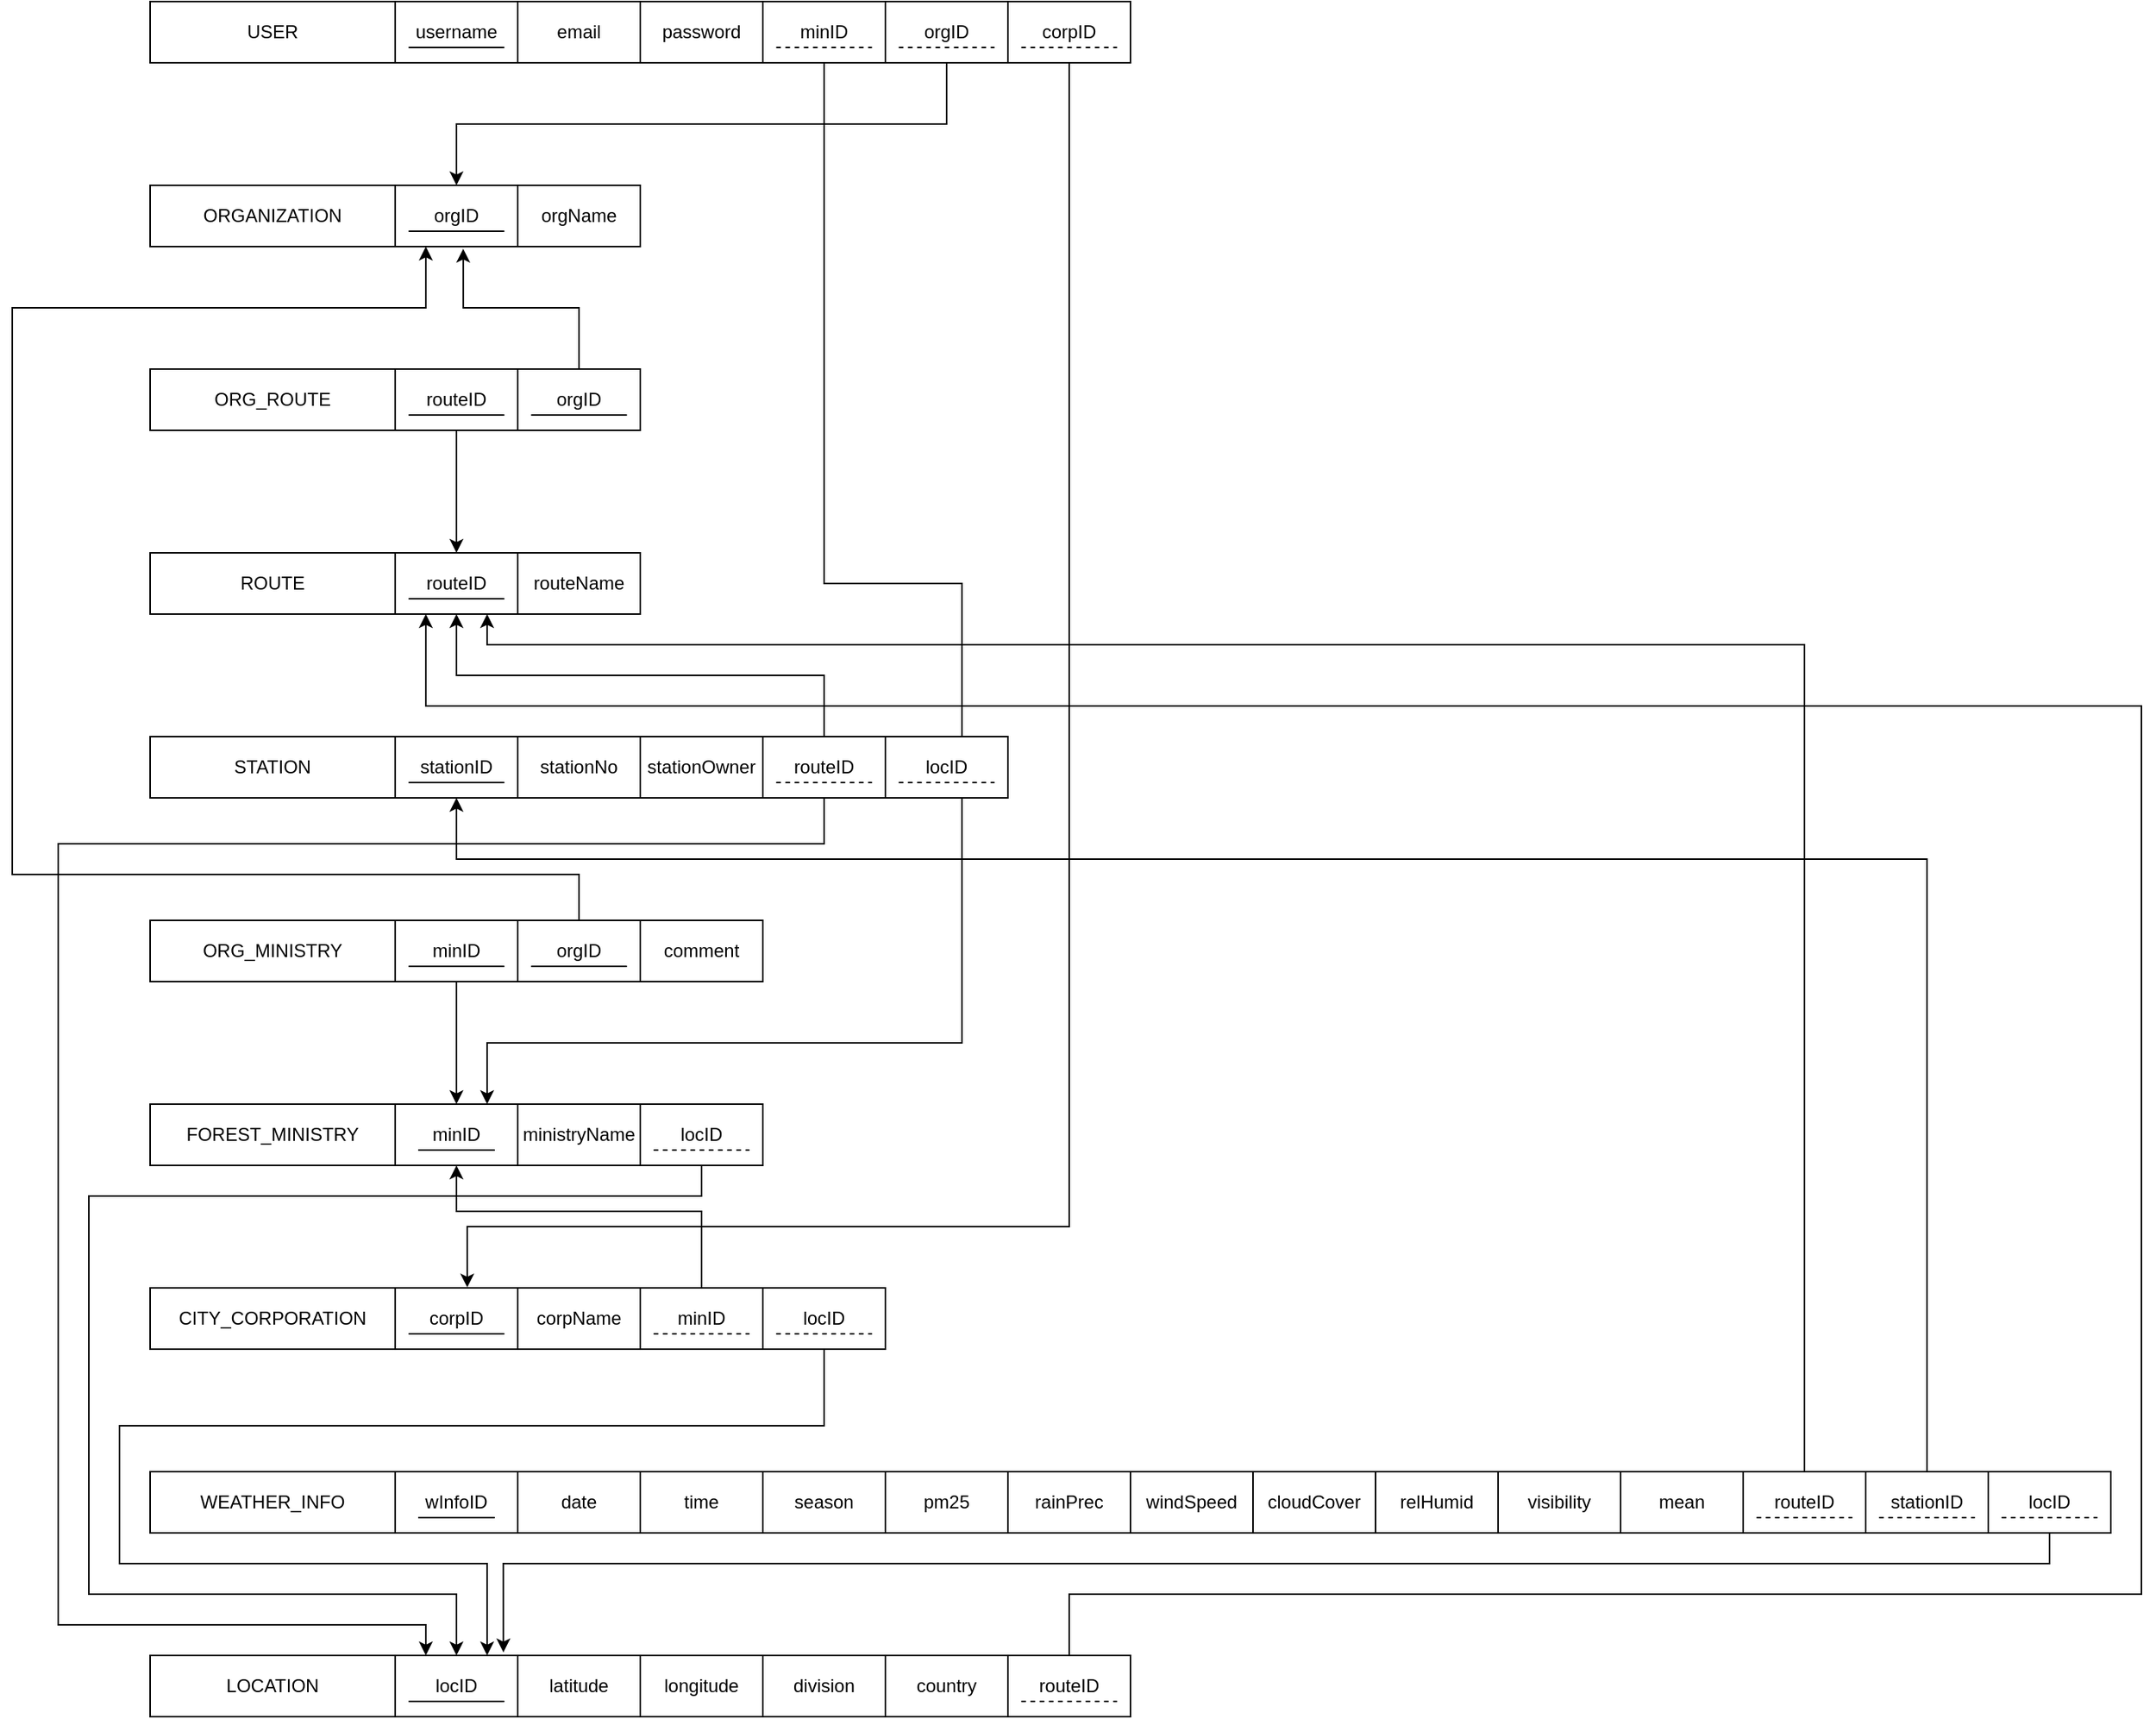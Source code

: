<mxfile version="20.2.5" type="github">
  <diagram id="OU-aZMMqyZK8E2Q_70T6" name="Relational Schema">
    <mxGraphModel dx="1151" dy="1737" grid="1" gridSize="10" guides="1" tooltips="1" connect="1" arrows="1" fold="1" page="1" pageScale="1" pageWidth="850" pageHeight="1100" math="0" shadow="0">
      <root>
        <mxCell id="0" />
        <mxCell id="1" parent="0" />
        <mxCell id="4kpTrjFL7K2pbga_n4tD-17" value="" style="rounded=0;whiteSpace=wrap;html=1;" parent="1" vertex="1">
          <mxGeometry x="400" y="-600" width="640" height="40" as="geometry" />
        </mxCell>
        <mxCell id="4kpTrjFL7K2pbga_n4tD-18" value="USER" style="rounded=0;whiteSpace=wrap;html=1;" parent="1" vertex="1">
          <mxGeometry x="400" y="-600" width="160" height="40" as="geometry" />
        </mxCell>
        <mxCell id="4kpTrjFL7K2pbga_n4tD-19" value="username" style="rounded=0;whiteSpace=wrap;html=1;" parent="1" vertex="1">
          <mxGeometry x="560" y="-600" width="80" height="40" as="geometry" />
        </mxCell>
        <mxCell id="4kpTrjFL7K2pbga_n4tD-20" value="email" style="rounded=0;whiteSpace=wrap;html=1;" parent="1" vertex="1">
          <mxGeometry x="640" y="-600" width="80" height="40" as="geometry" />
        </mxCell>
        <mxCell id="4kpTrjFL7K2pbga_n4tD-21" value="password" style="rounded=0;whiteSpace=wrap;html=1;" parent="1" vertex="1">
          <mxGeometry x="720" y="-600" width="80" height="40" as="geometry" />
        </mxCell>
        <mxCell id="4kpTrjFL7K2pbga_n4tD-22" value="" style="rounded=0;whiteSpace=wrap;html=1;" parent="1" vertex="1">
          <mxGeometry x="400" y="-480" width="320" height="40" as="geometry" />
        </mxCell>
        <mxCell id="4kpTrjFL7K2pbga_n4tD-23" value="ORGANIZATION" style="rounded=0;whiteSpace=wrap;html=1;" parent="1" vertex="1">
          <mxGeometry x="400" y="-480" width="160" height="40" as="geometry" />
        </mxCell>
        <mxCell id="4kpTrjFL7K2pbga_n4tD-24" value="orgID" style="rounded=0;whiteSpace=wrap;html=1;" parent="1" vertex="1">
          <mxGeometry x="560" y="-480" width="80" height="40" as="geometry" />
        </mxCell>
        <mxCell id="4kpTrjFL7K2pbga_n4tD-25" value="orgName" style="rounded=0;whiteSpace=wrap;html=1;" parent="1" vertex="1">
          <mxGeometry x="640" y="-480" width="80" height="40" as="geometry" />
        </mxCell>
        <mxCell id="4kpTrjFL7K2pbga_n4tD-27" value="" style="rounded=0;whiteSpace=wrap;html=1;" parent="1" vertex="1">
          <mxGeometry x="400" y="-240" width="320" height="40" as="geometry" />
        </mxCell>
        <mxCell id="4kpTrjFL7K2pbga_n4tD-28" value="ROUTE" style="rounded=0;whiteSpace=wrap;html=1;" parent="1" vertex="1">
          <mxGeometry x="400" y="-240" width="160" height="40" as="geometry" />
        </mxCell>
        <mxCell id="4kpTrjFL7K2pbga_n4tD-29" value="routeID" style="rounded=0;whiteSpace=wrap;html=1;" parent="1" vertex="1">
          <mxGeometry x="560" y="-240" width="80" height="40" as="geometry" />
        </mxCell>
        <mxCell id="4kpTrjFL7K2pbga_n4tD-30" value="routeName" style="rounded=0;whiteSpace=wrap;html=1;" parent="1" vertex="1">
          <mxGeometry x="640" y="-240" width="80" height="40" as="geometry" />
        </mxCell>
        <mxCell id="4kpTrjFL7K2pbga_n4tD-36" value="" style="rounded=0;whiteSpace=wrap;html=1;" parent="1" vertex="1">
          <mxGeometry x="400" y="120" width="390" height="40" as="geometry" />
        </mxCell>
        <mxCell id="4kpTrjFL7K2pbga_n4tD-37" value="FOREST_MINISTRY" style="rounded=0;whiteSpace=wrap;html=1;" parent="1" vertex="1">
          <mxGeometry x="400" y="120" width="160" height="40" as="geometry" />
        </mxCell>
        <mxCell id="4kpTrjFL7K2pbga_n4tD-38" value="ministryName" style="rounded=0;whiteSpace=wrap;html=1;" parent="1" vertex="1">
          <mxGeometry x="640" y="120" width="80" height="40" as="geometry" />
        </mxCell>
        <mxCell id="4kpTrjFL7K2pbga_n4tD-41" value="" style="rounded=0;whiteSpace=wrap;html=1;" parent="1" vertex="1">
          <mxGeometry x="400" y="-120" width="560" height="40" as="geometry" />
        </mxCell>
        <mxCell id="4kpTrjFL7K2pbga_n4tD-42" value="STATION" style="rounded=0;whiteSpace=wrap;html=1;" parent="1" vertex="1">
          <mxGeometry x="400" y="-120" width="160" height="40" as="geometry" />
        </mxCell>
        <mxCell id="4kpTrjFL7K2pbga_n4tD-43" value="stationID" style="rounded=0;whiteSpace=wrap;html=1;" parent="1" vertex="1">
          <mxGeometry x="560" y="-120" width="80" height="40" as="geometry" />
        </mxCell>
        <mxCell id="4kpTrjFL7K2pbga_n4tD-44" value="stationNo" style="rounded=0;whiteSpace=wrap;html=1;" parent="1" vertex="1">
          <mxGeometry x="640" y="-120" width="80" height="40" as="geometry" />
        </mxCell>
        <mxCell id="4kpTrjFL7K2pbga_n4tD-49" value="" style="endArrow=none;html=1;rounded=0;" parent="1" edge="1">
          <mxGeometry width="50" height="50" relative="1" as="geometry">
            <mxPoint x="568.75" y="-570" as="sourcePoint" />
            <mxPoint x="631.25" y="-570" as="targetPoint" />
          </mxGeometry>
        </mxCell>
        <mxCell id="4kpTrjFL7K2pbga_n4tD-50" value="" style="endArrow=none;html=1;rounded=0;" parent="1" edge="1">
          <mxGeometry width="50" height="50" relative="1" as="geometry">
            <mxPoint x="568.75" y="-450" as="sourcePoint" />
            <mxPoint x="631.25" y="-450" as="targetPoint" />
          </mxGeometry>
        </mxCell>
        <mxCell id="4kpTrjFL7K2pbga_n4tD-51" value="" style="endArrow=none;html=1;rounded=0;" parent="1" edge="1">
          <mxGeometry width="50" height="50" relative="1" as="geometry">
            <mxPoint x="568.75" y="-210" as="sourcePoint" />
            <mxPoint x="631.25" y="-210" as="targetPoint" />
          </mxGeometry>
        </mxCell>
        <mxCell id="4kpTrjFL7K2pbga_n4tD-54" value="" style="endArrow=none;html=1;rounded=0;" parent="1" edge="1">
          <mxGeometry width="50" height="50" relative="1" as="geometry">
            <mxPoint x="568.75" y="-90" as="sourcePoint" />
            <mxPoint x="631.25" y="-90" as="targetPoint" />
          </mxGeometry>
        </mxCell>
        <mxCell id="l0KC84qo_5yXulcjnEi0-15" style="edgeStyle=orthogonalEdgeStyle;rounded=0;orthogonalLoop=1;jettySize=auto;html=1;exitX=0.5;exitY=1;exitDx=0;exitDy=0;entryX=0.5;entryY=0;entryDx=0;entryDy=0;" edge="1" parent="1" source="XAyySVj-0V9a2V9ARLvr-15" target="Ll7ZZZQxQ9TElTHfW3kW-37">
          <mxGeometry relative="1" as="geometry">
            <mxPoint x="610" y="460" as="targetPoint" />
            <Array as="points">
              <mxPoint x="760" y="180" />
              <mxPoint x="360" y="180" />
              <mxPoint x="360" y="440" />
              <mxPoint x="600" y="440" />
            </Array>
          </mxGeometry>
        </mxCell>
        <mxCell id="XAyySVj-0V9a2V9ARLvr-15" value="locID" style="rounded=0;whiteSpace=wrap;html=1;" parent="1" vertex="1">
          <mxGeometry x="720" y="120" width="80" height="40" as="geometry" />
        </mxCell>
        <mxCell id="XAyySVj-0V9a2V9ARLvr-16" value="" style="endArrow=none;html=1;rounded=0;dashed=1;" parent="1" edge="1">
          <mxGeometry width="50" height="50" relative="1" as="geometry">
            <mxPoint x="728.75" y="150" as="sourcePoint" />
            <mxPoint x="791.25" y="150" as="targetPoint" />
          </mxGeometry>
        </mxCell>
        <mxCell id="XAyySVj-0V9a2V9ARLvr-18" value="" style="rounded=0;whiteSpace=wrap;html=1;" parent="1" vertex="1">
          <mxGeometry x="400" width="400" height="40" as="geometry" />
        </mxCell>
        <mxCell id="XAyySVj-0V9a2V9ARLvr-19" value="ORG_MINISTRY" style="rounded=0;whiteSpace=wrap;html=1;" parent="1" vertex="1">
          <mxGeometry x="400" width="160" height="40" as="geometry" />
        </mxCell>
        <mxCell id="l0KC84qo_5yXulcjnEi0-13" style="edgeStyle=orthogonalEdgeStyle;rounded=0;orthogonalLoop=1;jettySize=auto;html=1;exitX=0.5;exitY=1;exitDx=0;exitDy=0;entryX=0.5;entryY=0;entryDx=0;entryDy=0;" edge="1" parent="1" source="XAyySVj-0V9a2V9ARLvr-25" target="Ll7ZZZQxQ9TElTHfW3kW-26">
          <mxGeometry relative="1" as="geometry" />
        </mxCell>
        <mxCell id="XAyySVj-0V9a2V9ARLvr-25" value="minID" style="rounded=0;whiteSpace=wrap;html=1;" parent="1" vertex="1">
          <mxGeometry x="560" width="80" height="40" as="geometry" />
        </mxCell>
        <mxCell id="XAyySVj-0V9a2V9ARLvr-23" value="" style="endArrow=none;html=1;rounded=0;" parent="1" edge="1">
          <mxGeometry width="50" height="50" relative="1" as="geometry">
            <mxPoint x="568.75" y="30" as="sourcePoint" />
            <mxPoint x="631.25" y="30" as="targetPoint" />
          </mxGeometry>
        </mxCell>
        <mxCell id="l0KC84qo_5yXulcjnEi0-12" style="edgeStyle=orthogonalEdgeStyle;rounded=0;orthogonalLoop=1;jettySize=auto;html=1;exitX=0.5;exitY=0;exitDx=0;exitDy=0;entryX=0.25;entryY=1;entryDx=0;entryDy=0;" edge="1" parent="1" source="XAyySVj-0V9a2V9ARLvr-26" target="4kpTrjFL7K2pbga_n4tD-24">
          <mxGeometry relative="1" as="geometry">
            <Array as="points">
              <mxPoint x="680" y="-30" />
              <mxPoint x="310" y="-30" />
              <mxPoint x="310" y="-400" />
              <mxPoint x="580" y="-400" />
            </Array>
          </mxGeometry>
        </mxCell>
        <mxCell id="XAyySVj-0V9a2V9ARLvr-26" value="orgID" style="rounded=0;whiteSpace=wrap;html=1;" parent="1" vertex="1">
          <mxGeometry x="640" width="80" height="40" as="geometry" />
        </mxCell>
        <mxCell id="XAyySVj-0V9a2V9ARLvr-27" value="" style="endArrow=none;html=1;rounded=0;" parent="1" edge="1">
          <mxGeometry width="50" height="50" relative="1" as="geometry">
            <mxPoint x="648.75" y="30" as="sourcePoint" />
            <mxPoint x="711.25" y="30" as="targetPoint" />
          </mxGeometry>
        </mxCell>
        <mxCell id="l0KC84qo_5yXulcjnEi0-3" style="edgeStyle=orthogonalEdgeStyle;rounded=0;orthogonalLoop=1;jettySize=auto;html=1;exitX=0.5;exitY=1;exitDx=0;exitDy=0;entryX=0.75;entryY=0;entryDx=0;entryDy=0;" edge="1" parent="1" source="LwJI6-3wAE6_hfsCvq4X-1" target="Ll7ZZZQxQ9TElTHfW3kW-26">
          <mxGeometry relative="1" as="geometry">
            <Array as="points">
              <mxPoint x="840" y="-220" />
              <mxPoint x="930" y="-220" />
              <mxPoint x="930" y="80" />
              <mxPoint x="620" y="80" />
            </Array>
          </mxGeometry>
        </mxCell>
        <mxCell id="LwJI6-3wAE6_hfsCvq4X-1" value="minID" style="rounded=0;whiteSpace=wrap;html=1;" parent="1" vertex="1">
          <mxGeometry x="800" y="-600" width="80" height="40" as="geometry" />
        </mxCell>
        <mxCell id="LwJI6-3wAE6_hfsCvq4X-2" value="" style="endArrow=none;html=1;rounded=0;dashed=1;" parent="1" edge="1">
          <mxGeometry width="50" height="50" relative="1" as="geometry">
            <mxPoint x="808.75" y="-570" as="sourcePoint" />
            <mxPoint x="871.25" y="-570" as="targetPoint" />
          </mxGeometry>
        </mxCell>
        <mxCell id="l0KC84qo_5yXulcjnEi0-2" style="edgeStyle=orthogonalEdgeStyle;rounded=0;orthogonalLoop=1;jettySize=auto;html=1;exitX=0.5;exitY=1;exitDx=0;exitDy=0;entryX=0.5;entryY=0;entryDx=0;entryDy=0;" edge="1" parent="1" source="Ll7ZZZQxQ9TElTHfW3kW-1" target="4kpTrjFL7K2pbga_n4tD-24">
          <mxGeometry relative="1" as="geometry" />
        </mxCell>
        <mxCell id="Ll7ZZZQxQ9TElTHfW3kW-1" value="orgID" style="rounded=0;whiteSpace=wrap;html=1;" parent="1" vertex="1">
          <mxGeometry x="880" y="-600" width="80" height="40" as="geometry" />
        </mxCell>
        <mxCell id="Ll7ZZZQxQ9TElTHfW3kW-2" value="" style="endArrow=none;html=1;rounded=0;dashed=1;" parent="1" edge="1">
          <mxGeometry width="50" height="50" relative="1" as="geometry">
            <mxPoint x="888.75" y="-570" as="sourcePoint" />
            <mxPoint x="951.25" y="-570" as="targetPoint" />
          </mxGeometry>
        </mxCell>
        <mxCell id="Ll7ZZZQxQ9TElTHfW3kW-16" value="" style="rounded=0;whiteSpace=wrap;html=1;" parent="1" vertex="1">
          <mxGeometry x="400" y="240" width="480" height="40" as="geometry" />
        </mxCell>
        <mxCell id="Ll7ZZZQxQ9TElTHfW3kW-17" value="CITY_CORPORATION" style="rounded=0;whiteSpace=wrap;html=1;" parent="1" vertex="1">
          <mxGeometry x="400" y="240" width="160" height="40" as="geometry" />
        </mxCell>
        <mxCell id="Ll7ZZZQxQ9TElTHfW3kW-18" value="corpID" style="rounded=0;whiteSpace=wrap;html=1;" parent="1" vertex="1">
          <mxGeometry x="560" y="240" width="80" height="40" as="geometry" />
        </mxCell>
        <mxCell id="Ll7ZZZQxQ9TElTHfW3kW-19" value="" style="endArrow=none;html=1;rounded=0;" parent="1" edge="1">
          <mxGeometry width="50" height="50" relative="1" as="geometry">
            <mxPoint x="568.75" y="270" as="sourcePoint" />
            <mxPoint x="631.25" y="270" as="targetPoint" />
          </mxGeometry>
        </mxCell>
        <mxCell id="l0KC84qo_5yXulcjnEi0-20" style="edgeStyle=orthogonalEdgeStyle;rounded=0;orthogonalLoop=1;jettySize=auto;html=1;exitX=0.5;exitY=0;exitDx=0;exitDy=0;entryX=0.5;entryY=1;entryDx=0;entryDy=0;" edge="1" parent="1" source="Ll7ZZZQxQ9TElTHfW3kW-20" target="Ll7ZZZQxQ9TElTHfW3kW-26">
          <mxGeometry relative="1" as="geometry">
            <Array as="points">
              <mxPoint x="760" y="190" />
              <mxPoint x="600" y="190" />
            </Array>
          </mxGeometry>
        </mxCell>
        <mxCell id="Ll7ZZZQxQ9TElTHfW3kW-20" value="minID" style="rounded=0;whiteSpace=wrap;html=1;" parent="1" vertex="1">
          <mxGeometry x="720" y="240" width="80" height="40" as="geometry" />
        </mxCell>
        <mxCell id="l0KC84qo_5yXulcjnEi0-21" style="edgeStyle=orthogonalEdgeStyle;rounded=0;orthogonalLoop=1;jettySize=auto;html=1;exitX=0.5;exitY=1;exitDx=0;exitDy=0;entryX=0.75;entryY=0;entryDx=0;entryDy=0;" edge="1" parent="1" source="Ll7ZZZQxQ9TElTHfW3kW-22" target="Ll7ZZZQxQ9TElTHfW3kW-37">
          <mxGeometry relative="1" as="geometry">
            <Array as="points">
              <mxPoint x="840" y="330" />
              <mxPoint x="380" y="330" />
              <mxPoint x="380" y="420" />
              <mxPoint x="620" y="420" />
            </Array>
          </mxGeometry>
        </mxCell>
        <mxCell id="Ll7ZZZQxQ9TElTHfW3kW-22" value="locID" style="rounded=0;whiteSpace=wrap;html=1;" parent="1" vertex="1">
          <mxGeometry x="800" y="240" width="80" height="40" as="geometry" />
        </mxCell>
        <mxCell id="Ll7ZZZQxQ9TElTHfW3kW-23" value="" style="endArrow=none;html=1;rounded=0;dashed=1;" parent="1" edge="1">
          <mxGeometry width="50" height="50" relative="1" as="geometry">
            <mxPoint x="808.75" y="270" as="sourcePoint" />
            <mxPoint x="871.25" y="270" as="targetPoint" />
          </mxGeometry>
        </mxCell>
        <mxCell id="Ll7ZZZQxQ9TElTHfW3kW-24" value="" style="endArrow=none;html=1;rounded=0;dashed=1;" parent="1" edge="1">
          <mxGeometry width="50" height="50" relative="1" as="geometry">
            <mxPoint x="728.75" y="270" as="sourcePoint" />
            <mxPoint x="791.25" y="270" as="targetPoint" />
          </mxGeometry>
        </mxCell>
        <mxCell id="Ll7ZZZQxQ9TElTHfW3kW-26" value="minID" style="rounded=0;whiteSpace=wrap;html=1;" parent="1" vertex="1">
          <mxGeometry x="560" y="120" width="80" height="40" as="geometry" />
        </mxCell>
        <mxCell id="Ll7ZZZQxQ9TElTHfW3kW-27" value="" style="rounded=0;whiteSpace=wrap;html=1;" parent="1" vertex="1">
          <mxGeometry x="400" y="360" width="1280" height="40" as="geometry" />
        </mxCell>
        <mxCell id="Ll7ZZZQxQ9TElTHfW3kW-28" value="WEATHER_INFO" style="rounded=0;whiteSpace=wrap;html=1;" parent="1" vertex="1">
          <mxGeometry x="400" y="360" width="160" height="40" as="geometry" />
        </mxCell>
        <mxCell id="Ll7ZZZQxQ9TElTHfW3kW-29" value="date" style="rounded=0;whiteSpace=wrap;html=1;" parent="1" vertex="1">
          <mxGeometry x="640" y="360" width="80" height="40" as="geometry" />
        </mxCell>
        <mxCell id="Ll7ZZZQxQ9TElTHfW3kW-31" value="time" style="rounded=0;whiteSpace=wrap;html=1;" parent="1" vertex="1">
          <mxGeometry x="720" y="360" width="80" height="40" as="geometry" />
        </mxCell>
        <mxCell id="Ll7ZZZQxQ9TElTHfW3kW-35" value="" style="rounded=0;whiteSpace=wrap;html=1;" parent="1" vertex="1">
          <mxGeometry x="400" y="480" width="640" height="40" as="geometry" />
        </mxCell>
        <mxCell id="Ll7ZZZQxQ9TElTHfW3kW-36" value="LOCATION" style="rounded=0;whiteSpace=wrap;html=1;" parent="1" vertex="1">
          <mxGeometry x="400" y="480" width="160" height="40" as="geometry" />
        </mxCell>
        <mxCell id="Ll7ZZZQxQ9TElTHfW3kW-37" value="locID" style="rounded=0;whiteSpace=wrap;html=1;" parent="1" vertex="1">
          <mxGeometry x="560" y="480" width="80" height="40" as="geometry" />
        </mxCell>
        <mxCell id="Ll7ZZZQxQ9TElTHfW3kW-38" value="" style="endArrow=none;html=1;rounded=0;" parent="1" edge="1">
          <mxGeometry width="50" height="50" relative="1" as="geometry">
            <mxPoint x="568.75" y="510" as="sourcePoint" />
            <mxPoint x="631.25" y="510" as="targetPoint" />
          </mxGeometry>
        </mxCell>
        <mxCell id="Ll7ZZZQxQ9TElTHfW3kW-39" value="latitude" style="rounded=0;whiteSpace=wrap;html=1;" parent="1" vertex="1">
          <mxGeometry x="640" y="480" width="80" height="40" as="geometry" />
        </mxCell>
        <mxCell id="Ll7ZZZQxQ9TElTHfW3kW-40" value="country" style="rounded=0;whiteSpace=wrap;html=1;" parent="1" vertex="1">
          <mxGeometry x="880" y="480" width="80" height="40" as="geometry" />
        </mxCell>
        <mxCell id="Ll7ZZZQxQ9TElTHfW3kW-43" value="longitude" style="rounded=0;whiteSpace=wrap;html=1;" parent="1" vertex="1">
          <mxGeometry x="720" y="480" width="80" height="40" as="geometry" />
        </mxCell>
        <mxCell id="Ll7ZZZQxQ9TElTHfW3kW-44" value="division" style="rounded=0;whiteSpace=wrap;html=1;" parent="1" vertex="1">
          <mxGeometry x="800" y="480" width="80" height="40" as="geometry" />
        </mxCell>
        <mxCell id="Ll7ZZZQxQ9TElTHfW3kW-46" value="season" style="rounded=0;whiteSpace=wrap;html=1;" parent="1" vertex="1">
          <mxGeometry x="800" y="360" width="80" height="40" as="geometry" />
        </mxCell>
        <mxCell id="Ll7ZZZQxQ9TElTHfW3kW-47" value="pm25" style="rounded=0;whiteSpace=wrap;html=1;" parent="1" vertex="1">
          <mxGeometry x="880" y="360" width="80" height="40" as="geometry" />
        </mxCell>
        <mxCell id="Ll7ZZZQxQ9TElTHfW3kW-48" value="rainPrec" style="rounded=0;whiteSpace=wrap;html=1;" parent="1" vertex="1">
          <mxGeometry x="960" y="360" width="80" height="40" as="geometry" />
        </mxCell>
        <mxCell id="Ll7ZZZQxQ9TElTHfW3kW-49" value="windSpeed" style="rounded=0;whiteSpace=wrap;html=1;" parent="1" vertex="1">
          <mxGeometry x="1040" y="360" width="80" height="40" as="geometry" />
        </mxCell>
        <mxCell id="Ll7ZZZQxQ9TElTHfW3kW-50" value="cloudCover" style="rounded=0;whiteSpace=wrap;html=1;" parent="1" vertex="1">
          <mxGeometry x="1120" y="360" width="80" height="40" as="geometry" />
        </mxCell>
        <mxCell id="Ll7ZZZQxQ9TElTHfW3kW-51" value="relHumid" style="rounded=0;whiteSpace=wrap;html=1;" parent="1" vertex="1">
          <mxGeometry x="1200" y="360" width="80" height="40" as="geometry" />
        </mxCell>
        <mxCell id="Ll7ZZZQxQ9TElTHfW3kW-52" value="visibility" style="rounded=0;whiteSpace=wrap;html=1;" parent="1" vertex="1">
          <mxGeometry x="1280" y="360" width="80" height="40" as="geometry" />
        </mxCell>
        <mxCell id="Ll7ZZZQxQ9TElTHfW3kW-53" value="mean" style="rounded=0;whiteSpace=wrap;html=1;" parent="1" vertex="1">
          <mxGeometry x="1360" y="360" width="80" height="40" as="geometry" />
        </mxCell>
        <mxCell id="l0KC84qo_5yXulcjnEi0-4" style="edgeStyle=orthogonalEdgeStyle;rounded=0;orthogonalLoop=1;jettySize=auto;html=1;exitX=0.5;exitY=1;exitDx=0;exitDy=0;entryX=0.588;entryY=-0.008;entryDx=0;entryDy=0;entryPerimeter=0;" edge="1" parent="1" source="Ll7ZZZQxQ9TElTHfW3kW-54" target="Ll7ZZZQxQ9TElTHfW3kW-18">
          <mxGeometry relative="1" as="geometry">
            <Array as="points">
              <mxPoint x="1000" y="200" />
              <mxPoint x="607" y="200" />
            </Array>
          </mxGeometry>
        </mxCell>
        <mxCell id="Ll7ZZZQxQ9TElTHfW3kW-54" value="corpID" style="rounded=0;whiteSpace=wrap;html=1;" parent="1" vertex="1">
          <mxGeometry x="960" y="-600" width="80" height="40" as="geometry" />
        </mxCell>
        <mxCell id="Ll7ZZZQxQ9TElTHfW3kW-55" value="" style="endArrow=none;html=1;rounded=0;dashed=1;" parent="1" edge="1">
          <mxGeometry width="50" height="50" relative="1" as="geometry">
            <mxPoint x="968.75" y="-570" as="sourcePoint" />
            <mxPoint x="1031.25" y="-570" as="targetPoint" />
          </mxGeometry>
        </mxCell>
        <mxCell id="Ll7ZZZQxQ9TElTHfW3kW-56" value="" style="rounded=0;whiteSpace=wrap;html=1;" parent="1" vertex="1">
          <mxGeometry x="400" y="-360" width="320" height="40" as="geometry" />
        </mxCell>
        <mxCell id="Ll7ZZZQxQ9TElTHfW3kW-57" value="ORG_ROUTE" style="rounded=0;whiteSpace=wrap;html=1;" parent="1" vertex="1">
          <mxGeometry x="400" y="-360" width="160" height="40" as="geometry" />
        </mxCell>
        <mxCell id="l0KC84qo_5yXulcjnEi0-9" style="edgeStyle=orthogonalEdgeStyle;rounded=0;orthogonalLoop=1;jettySize=auto;html=1;exitX=0.5;exitY=1;exitDx=0;exitDy=0;entryX=0.5;entryY=0;entryDx=0;entryDy=0;" edge="1" parent="1" source="Ll7ZZZQxQ9TElTHfW3kW-58" target="4kpTrjFL7K2pbga_n4tD-29">
          <mxGeometry relative="1" as="geometry" />
        </mxCell>
        <mxCell id="Ll7ZZZQxQ9TElTHfW3kW-58" value="routeID" style="rounded=0;whiteSpace=wrap;html=1;" parent="1" vertex="1">
          <mxGeometry x="560" y="-360" width="80" height="40" as="geometry" />
        </mxCell>
        <mxCell id="l0KC84qo_5yXulcjnEi0-8" style="edgeStyle=orthogonalEdgeStyle;rounded=0;orthogonalLoop=1;jettySize=auto;html=1;exitX=0.5;exitY=0;exitDx=0;exitDy=0;entryX=0.555;entryY=1.036;entryDx=0;entryDy=0;entryPerimeter=0;" edge="1" parent="1" source="Ll7ZZZQxQ9TElTHfW3kW-59" target="4kpTrjFL7K2pbga_n4tD-24">
          <mxGeometry relative="1" as="geometry" />
        </mxCell>
        <mxCell id="Ll7ZZZQxQ9TElTHfW3kW-59" value="orgID" style="rounded=0;whiteSpace=wrap;html=1;" parent="1" vertex="1">
          <mxGeometry x="640" y="-360" width="80" height="40" as="geometry" />
        </mxCell>
        <mxCell id="Ll7ZZZQxQ9TElTHfW3kW-60" value="" style="endArrow=none;html=1;rounded=0;" parent="1" edge="1">
          <mxGeometry width="50" height="50" relative="1" as="geometry">
            <mxPoint x="568.75" y="-330" as="sourcePoint" />
            <mxPoint x="631.25" y="-330" as="targetPoint" />
          </mxGeometry>
        </mxCell>
        <mxCell id="Ll7ZZZQxQ9TElTHfW3kW-61" value="" style="endArrow=none;html=1;rounded=0;" parent="1" edge="1">
          <mxGeometry width="50" height="50" relative="1" as="geometry">
            <mxPoint x="648.75" y="-330" as="sourcePoint" />
            <mxPoint x="711.25" y="-330" as="targetPoint" />
          </mxGeometry>
        </mxCell>
        <mxCell id="l0KC84qo_5yXulcjnEi0-10" style="edgeStyle=orthogonalEdgeStyle;rounded=0;orthogonalLoop=1;jettySize=auto;html=1;exitX=0.5;exitY=0;exitDx=0;exitDy=0;entryX=0.5;entryY=1;entryDx=0;entryDy=0;" edge="1" parent="1" source="Ll7ZZZQxQ9TElTHfW3kW-62" target="4kpTrjFL7K2pbga_n4tD-29">
          <mxGeometry relative="1" as="geometry" />
        </mxCell>
        <mxCell id="Ll7ZZZQxQ9TElTHfW3kW-62" value="routeID" style="rounded=0;whiteSpace=wrap;html=1;" parent="1" vertex="1">
          <mxGeometry x="800" y="-120" width="80" height="40" as="geometry" />
        </mxCell>
        <mxCell id="Ll7ZZZQxQ9TElTHfW3kW-63" value="" style="endArrow=none;html=1;rounded=0;dashed=1;" parent="1" edge="1">
          <mxGeometry width="50" height="50" relative="1" as="geometry">
            <mxPoint x="808.75" y="-90" as="sourcePoint" />
            <mxPoint x="871.25" y="-90" as="targetPoint" />
          </mxGeometry>
        </mxCell>
        <mxCell id="l0KC84qo_5yXulcjnEi0-11" style="edgeStyle=orthogonalEdgeStyle;rounded=0;orthogonalLoop=1;jettySize=auto;html=1;exitX=0.5;exitY=1;exitDx=0;exitDy=0;entryX=0.25;entryY=0;entryDx=0;entryDy=0;" edge="1" parent="1" source="Ll7ZZZQxQ9TElTHfW3kW-64" target="Ll7ZZZQxQ9TElTHfW3kW-37">
          <mxGeometry relative="1" as="geometry">
            <mxPoint x="570" y="470" as="targetPoint" />
            <Array as="points">
              <mxPoint x="840" y="-50" />
              <mxPoint x="340" y="-50" />
              <mxPoint x="340" y="460" />
              <mxPoint x="580" y="460" />
            </Array>
          </mxGeometry>
        </mxCell>
        <mxCell id="Ll7ZZZQxQ9TElTHfW3kW-64" value="locID" style="rounded=0;whiteSpace=wrap;html=1;" parent="1" vertex="1">
          <mxGeometry x="880" y="-120" width="80" height="40" as="geometry" />
        </mxCell>
        <mxCell id="Ll7ZZZQxQ9TElTHfW3kW-65" value="" style="endArrow=none;html=1;rounded=0;dashed=1;" parent="1" edge="1">
          <mxGeometry width="50" height="50" relative="1" as="geometry">
            <mxPoint x="888.75" y="-90" as="sourcePoint" />
            <mxPoint x="951.25" y="-90" as="targetPoint" />
          </mxGeometry>
        </mxCell>
        <mxCell id="l0KC84qo_5yXulcjnEi0-22" style="edgeStyle=orthogonalEdgeStyle;rounded=0;orthogonalLoop=1;jettySize=auto;html=1;exitX=0.5;exitY=0;exitDx=0;exitDy=0;entryX=0.25;entryY=1;entryDx=0;entryDy=0;" edge="1" parent="1" source="Ll7ZZZQxQ9TElTHfW3kW-66" target="4kpTrjFL7K2pbga_n4tD-29">
          <mxGeometry relative="1" as="geometry">
            <Array as="points">
              <mxPoint x="1000" y="440" />
              <mxPoint x="1700" y="440" />
              <mxPoint x="1700" y="-140" />
              <mxPoint x="580" y="-140" />
            </Array>
          </mxGeometry>
        </mxCell>
        <mxCell id="Ll7ZZZQxQ9TElTHfW3kW-66" value="routeID" style="rounded=0;whiteSpace=wrap;html=1;" parent="1" vertex="1">
          <mxGeometry x="960" y="480" width="80" height="40" as="geometry" />
        </mxCell>
        <mxCell id="Ll7ZZZQxQ9TElTHfW3kW-67" value="" style="endArrow=none;html=1;rounded=0;dashed=1;" parent="1" edge="1">
          <mxGeometry width="50" height="50" relative="1" as="geometry">
            <mxPoint x="968.75" y="510" as="sourcePoint" />
            <mxPoint x="1031.25" y="510" as="targetPoint" />
          </mxGeometry>
        </mxCell>
        <mxCell id="l0KC84qo_5yXulcjnEi0-16" style="edgeStyle=orthogonalEdgeStyle;rounded=0;orthogonalLoop=1;jettySize=auto;html=1;exitX=0.5;exitY=0;exitDx=0;exitDy=0;entryX=0.75;entryY=1;entryDx=0;entryDy=0;" edge="1" parent="1" source="Ll7ZZZQxQ9TElTHfW3kW-68" target="4kpTrjFL7K2pbga_n4tD-29">
          <mxGeometry relative="1" as="geometry">
            <Array as="points">
              <mxPoint x="1480" y="-180" />
              <mxPoint x="620" y="-180" />
            </Array>
          </mxGeometry>
        </mxCell>
        <mxCell id="Ll7ZZZQxQ9TElTHfW3kW-68" value="routeID" style="rounded=0;whiteSpace=wrap;html=1;" parent="1" vertex="1">
          <mxGeometry x="1440" y="360" width="80" height="40" as="geometry" />
        </mxCell>
        <mxCell id="Ll7ZZZQxQ9TElTHfW3kW-69" value="" style="endArrow=none;html=1;rounded=0;dashed=1;" parent="1" edge="1">
          <mxGeometry width="50" height="50" relative="1" as="geometry">
            <mxPoint x="1448.75" y="390" as="sourcePoint" />
            <mxPoint x="1511.25" y="390" as="targetPoint" />
          </mxGeometry>
        </mxCell>
        <mxCell id="l0KC84qo_5yXulcjnEi0-6" value="wInfoID" style="rounded=0;whiteSpace=wrap;html=1;" vertex="1" parent="1">
          <mxGeometry x="560" y="360" width="80" height="40" as="geometry" />
        </mxCell>
        <mxCell id="Ll7ZZZQxQ9TElTHfW3kW-70" value="corpName" style="rounded=0;whiteSpace=wrap;html=1;" parent="1" vertex="1">
          <mxGeometry x="640" y="240" width="80" height="40" as="geometry" />
        </mxCell>
        <mxCell id="l0KC84qo_5yXulcjnEi0-1" value="comment" style="rounded=0;whiteSpace=wrap;html=1;" vertex="1" parent="1">
          <mxGeometry x="720" width="80" height="40" as="geometry" />
        </mxCell>
        <mxCell id="l0KC84qo_5yXulcjnEi0-7" value="" style="endArrow=none;html=1;rounded=0;" edge="1" parent="1">
          <mxGeometry width="50" height="50" relative="1" as="geometry">
            <mxPoint x="575" y="390" as="sourcePoint" />
            <mxPoint x="625" y="390" as="targetPoint" />
          </mxGeometry>
        </mxCell>
        <mxCell id="l0KC84qo_5yXulcjnEi0-14" value="" style="endArrow=none;html=1;rounded=0;" edge="1" parent="1">
          <mxGeometry width="50" height="50" relative="1" as="geometry">
            <mxPoint x="575" y="150" as="sourcePoint" />
            <mxPoint x="625" y="150" as="targetPoint" />
            <Array as="points" />
          </mxGeometry>
        </mxCell>
        <mxCell id="l0KC84qo_5yXulcjnEi0-19" style="edgeStyle=orthogonalEdgeStyle;rounded=0;orthogonalLoop=1;jettySize=auto;html=1;exitX=0.5;exitY=0;exitDx=0;exitDy=0;entryX=0.5;entryY=1;entryDx=0;entryDy=0;" edge="1" parent="1" source="l0KC84qo_5yXulcjnEi0-17" target="4kpTrjFL7K2pbga_n4tD-43">
          <mxGeometry relative="1" as="geometry">
            <Array as="points">
              <mxPoint x="1560" y="-40" />
              <mxPoint x="600" y="-40" />
            </Array>
          </mxGeometry>
        </mxCell>
        <mxCell id="l0KC84qo_5yXulcjnEi0-17" value="stationID" style="rounded=0;whiteSpace=wrap;html=1;" vertex="1" parent="1">
          <mxGeometry x="1520" y="360" width="80" height="40" as="geometry" />
        </mxCell>
        <mxCell id="l0KC84qo_5yXulcjnEi0-18" value="" style="endArrow=none;html=1;rounded=0;dashed=1;" edge="1" parent="1">
          <mxGeometry width="50" height="50" relative="1" as="geometry">
            <mxPoint x="1528.75" y="390" as="sourcePoint" />
            <mxPoint x="1591.25" y="390" as="targetPoint" />
          </mxGeometry>
        </mxCell>
        <mxCell id="l0KC84qo_5yXulcjnEi0-23" value="stationOwner" style="rounded=0;whiteSpace=wrap;html=1;" vertex="1" parent="1">
          <mxGeometry x="720" y="-120" width="80" height="40" as="geometry" />
        </mxCell>
        <mxCell id="l0KC84qo_5yXulcjnEi0-26" style="edgeStyle=orthogonalEdgeStyle;rounded=0;orthogonalLoop=1;jettySize=auto;html=1;exitX=0.5;exitY=1;exitDx=0;exitDy=0;entryX=0.883;entryY=-0.05;entryDx=0;entryDy=0;entryPerimeter=0;" edge="1" parent="1" source="l0KC84qo_5yXulcjnEi0-24" target="Ll7ZZZQxQ9TElTHfW3kW-37">
          <mxGeometry relative="1" as="geometry">
            <Array as="points">
              <mxPoint x="1640" y="420" />
              <mxPoint x="631" y="420" />
            </Array>
          </mxGeometry>
        </mxCell>
        <mxCell id="l0KC84qo_5yXulcjnEi0-24" value="locID" style="rounded=0;whiteSpace=wrap;html=1;" vertex="1" parent="1">
          <mxGeometry x="1600" y="360" width="80" height="40" as="geometry" />
        </mxCell>
        <mxCell id="l0KC84qo_5yXulcjnEi0-25" value="" style="endArrow=none;html=1;rounded=0;dashed=1;" edge="1" parent="1">
          <mxGeometry width="50" height="50" relative="1" as="geometry">
            <mxPoint x="1608.75" y="390" as="sourcePoint" />
            <mxPoint x="1671.25" y="390" as="targetPoint" />
          </mxGeometry>
        </mxCell>
      </root>
    </mxGraphModel>
  </diagram>
</mxfile>
